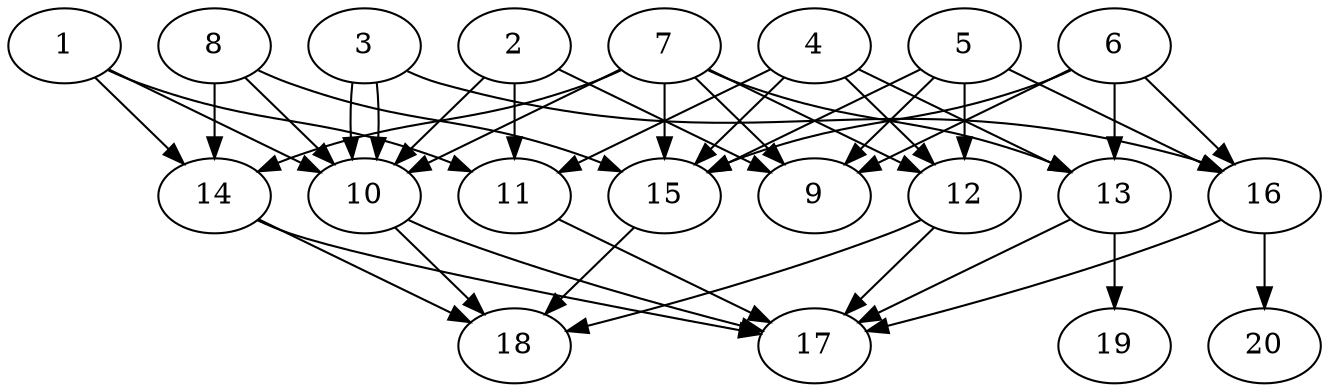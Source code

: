 // DAG automatically generated by daggen at Thu Oct  3 13:58:43 2019
// ./daggen --dot -n 20 --ccr 0.4 --fat 0.7 --regular 0.9 --density 0.7 --mindata 5242880 --maxdata 52428800 
digraph G {
  1 [size="87536640", alpha="0.17", expect_size="35014656"] 
  1 -> 10 [size ="35014656"]
  1 -> 11 [size ="35014656"]
  1 -> 14 [size ="35014656"]
  2 [size="96424960", alpha="0.03", expect_size="38569984"] 
  2 -> 9 [size ="38569984"]
  2 -> 10 [size ="38569984"]
  2 -> 11 [size ="38569984"]
  3 [size="49208320", alpha="0.07", expect_size="19683328"] 
  3 -> 10 [size ="19683328"]
  3 -> 10 [size ="19683328"]
  3 -> 16 [size ="19683328"]
  4 [size="116515840", alpha="0.17", expect_size="46606336"] 
  4 -> 11 [size ="46606336"]
  4 -> 12 [size ="46606336"]
  4 -> 13 [size ="46606336"]
  4 -> 15 [size ="46606336"]
  5 [size="111434240", alpha="0.16", expect_size="44573696"] 
  5 -> 9 [size ="44573696"]
  5 -> 12 [size ="44573696"]
  5 -> 15 [size ="44573696"]
  5 -> 16 [size ="44573696"]
  6 [size="17694720", alpha="0.16", expect_size="7077888"] 
  6 -> 9 [size ="7077888"]
  6 -> 13 [size ="7077888"]
  6 -> 15 [size ="7077888"]
  6 -> 16 [size ="7077888"]
  7 [size="22177280", alpha="0.15", expect_size="8870912"] 
  7 -> 9 [size ="8870912"]
  7 -> 10 [size ="8870912"]
  7 -> 12 [size ="8870912"]
  7 -> 13 [size ="8870912"]
  7 -> 14 [size ="8870912"]
  7 -> 15 [size ="8870912"]
  8 [size="123205120", alpha="0.19", expect_size="49282048"] 
  8 -> 10 [size ="49282048"]
  8 -> 14 [size ="49282048"]
  8 -> 15 [size ="49282048"]
  9 [size="101552640", alpha="0.03", expect_size="40621056"] 
  10 [size="61708800", alpha="0.13", expect_size="24683520"] 
  10 -> 17 [size ="24683520"]
  10 -> 18 [size ="24683520"]
  11 [size="57661440", alpha="0.02", expect_size="23064576"] 
  11 -> 17 [size ="23064576"]
  12 [size="38801920", alpha="0.02", expect_size="15520768"] 
  12 -> 17 [size ="15520768"]
  12 -> 18 [size ="15520768"]
  13 [size="54656000", alpha="0.14", expect_size="21862400"] 
  13 -> 17 [size ="21862400"]
  13 -> 19 [size ="21862400"]
  14 [size="94438400", alpha="0.00", expect_size="37775360"] 
  14 -> 17 [size ="37775360"]
  14 -> 18 [size ="37775360"]
  15 [size="74170880", alpha="0.13", expect_size="29668352"] 
  15 -> 18 [size ="29668352"]
  16 [size="51317760", alpha="0.07", expect_size="20527104"] 
  16 -> 17 [size ="20527104"]
  16 -> 20 [size ="20527104"]
  17 [size="26519040", alpha="0.09", expect_size="10607616"] 
  18 [size="116375040", alpha="0.16", expect_size="46550016"] 
  19 [size="110440960", alpha="0.15", expect_size="44176384"] 
  20 [size="125291520", alpha="0.07", expect_size="50116608"] 
}
